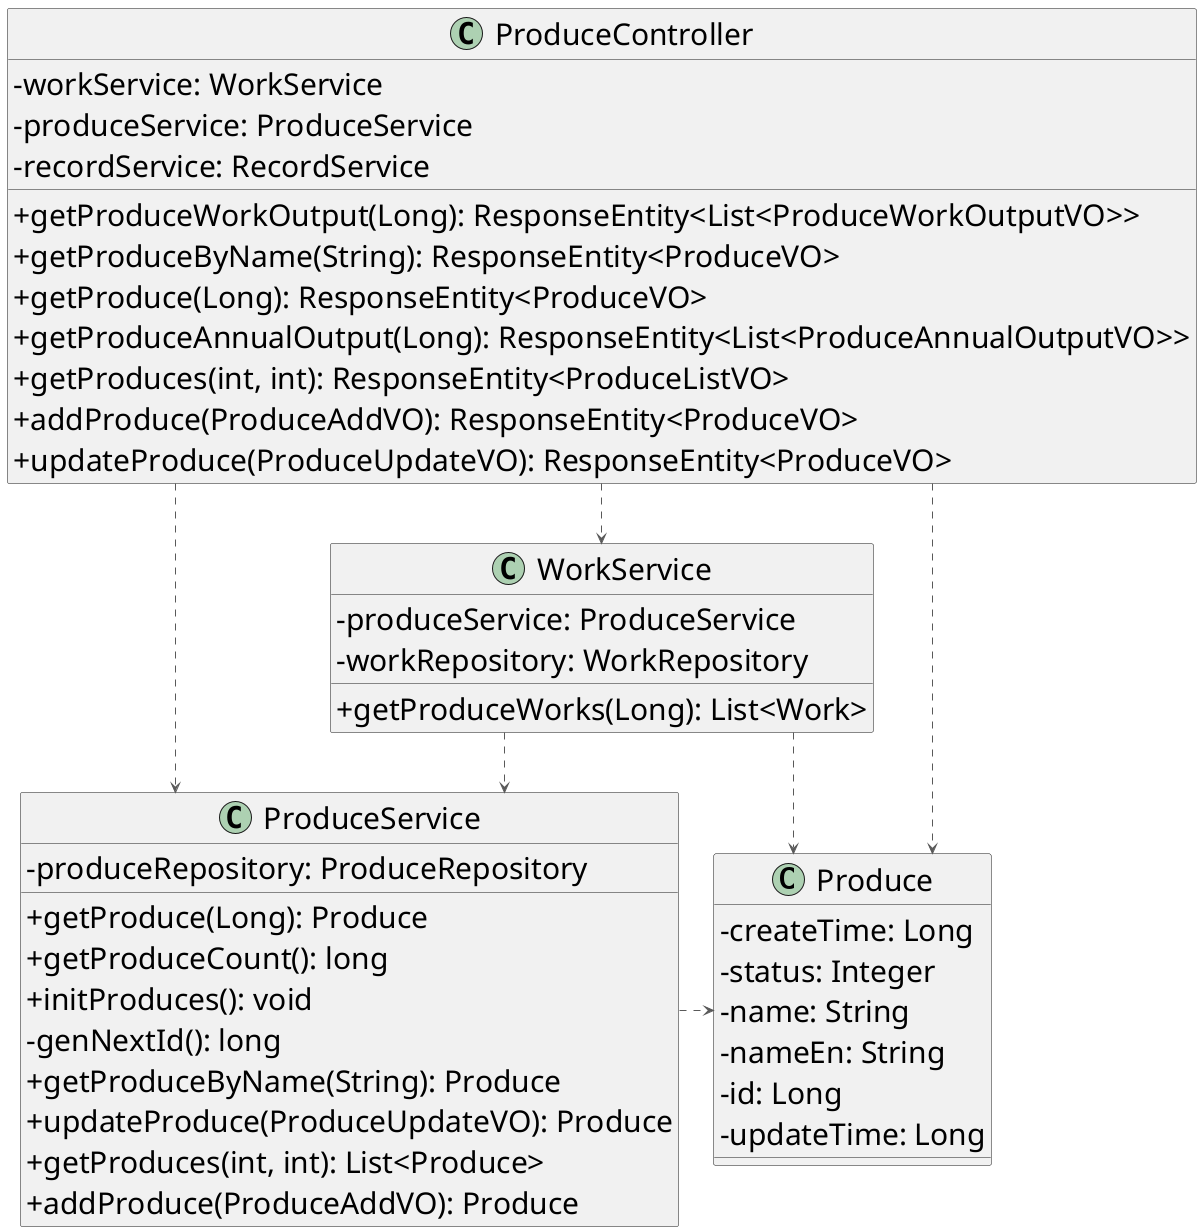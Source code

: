 @startuml

top to bottom direction
' left to right direction
skinparam linetype ortho
skinparam classAttributeIconSize 0
skinparam defaultFontSize 30

class Produce {
  - createTime: Long
  - status: Integer
  - name: String
  - nameEn: String
  - id: Long
  - updateTime: Long
}
class ProduceController {
  - workService: WorkService
  - produceService: ProduceService
  - recordService: RecordService
  + getProduceWorkOutput(Long): ResponseEntity<List<ProduceWorkOutputVO>>
  + getProduceByName(String): ResponseEntity<ProduceVO>
  + getProduce(Long): ResponseEntity<ProduceVO>
  + getProduceAnnualOutput(Long): ResponseEntity<List<ProduceAnnualOutputVO>>
  + getProduces(int, int): ResponseEntity<ProduceListVO>
  + addProduce(ProduceAddVO): ResponseEntity<ProduceVO>
  + updateProduce(ProduceUpdateVO): ResponseEntity<ProduceVO>
}
class ProduceService {
  - produceRepository: ProduceRepository
  + getProduce(Long): Produce
  + getProduceCount(): long
  + initProduces(): void
  - genNextId(): long
  + getProduceByName(String): Produce
  + updateProduce(ProduceUpdateVO): Produce
  + getProduces(int, int): List<Produce>
  + addProduce(ProduceAddVO): Produce
}
class WorkService {
  - produceService: ProduceService
  - workRepository: WorkRepository
  + getProduceWorks(Long): List<Work>
}

ProduceController  -[#595959,dashed]->  Produce           
ProduceController  -[#595959,dashed]->  ProduceService    
ProduceController  -[#595959,dashed]->  WorkService       
ProduceService     -[#595959,dashed]>  Produce           
WorkService        -[#595959,dashed]>  Produce           
WorkService        -[#595959,dashed]->  ProduceService    
@enduml

